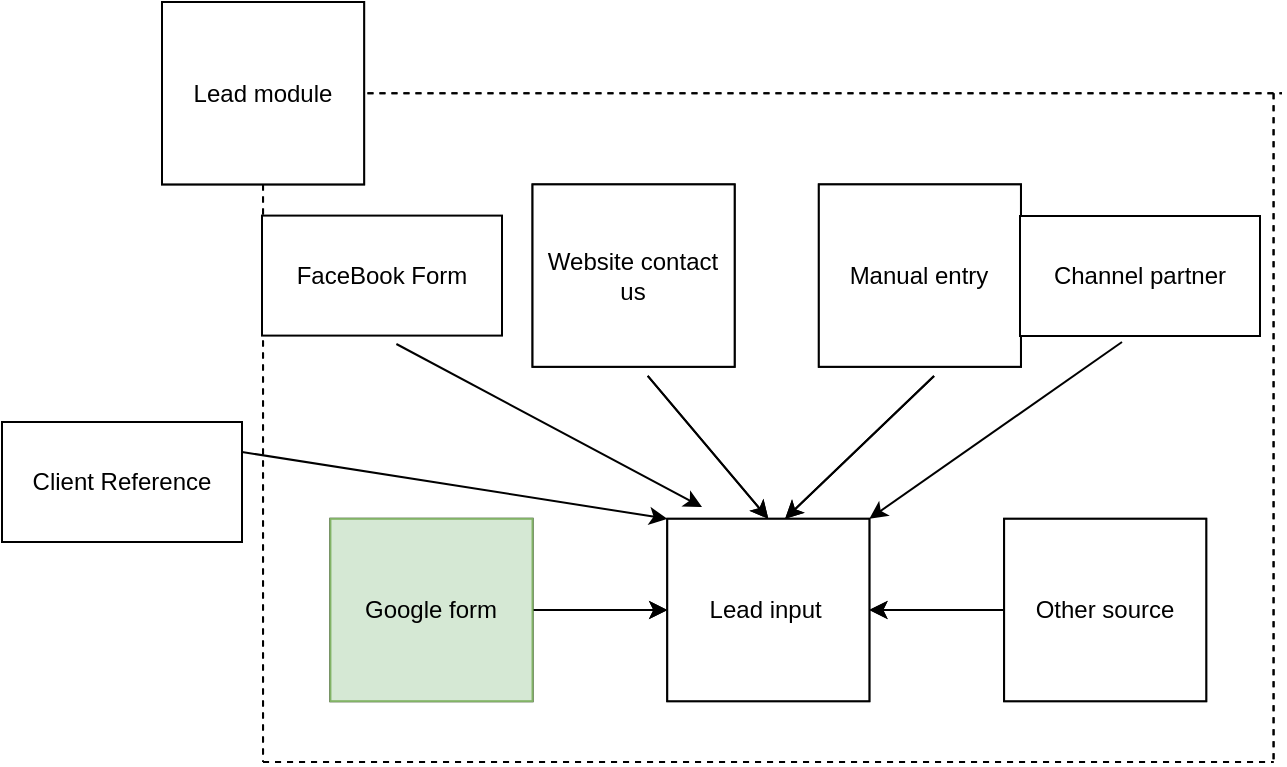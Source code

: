 <mxfile version="21.4.0" type="github">
  <diagram name="Page-1" id="rA6JARq4D4WdvBc8ScIa">
    <mxGraphModel dx="1050" dy="1681" grid="1" gridSize="10" guides="1" tooltips="1" connect="1" arrows="1" fold="1" page="1" pageScale="1" pageWidth="850" pageHeight="1100" math="0" shadow="0">
      <root>
        <mxCell id="0" />
        <mxCell id="1" parent="0" />
        <mxCell id="xuOPKl3gxGMBNxYLYo8e-30" value="" style="group" parent="1" vertex="1" connectable="0">
          <mxGeometry x="100" y="-130" width="560" height="380" as="geometry" />
        </mxCell>
        <mxCell id="xuOPKl3gxGMBNxYLYo8e-1" value="Lead input&amp;nbsp;" style="rounded=0;whiteSpace=wrap;html=1;movable=1;resizable=1;rotatable=1;deletable=1;editable=1;locked=0;connectable=1;" parent="xuOPKl3gxGMBNxYLYo8e-30" vertex="1">
          <mxGeometry x="252.632" y="258.4" width="101.053" height="91.2" as="geometry" />
        </mxCell>
        <mxCell id="xuOPKl3gxGMBNxYLYo8e-2" value="" style="endArrow=classic;html=1;rounded=0;entryX=0;entryY=0.5;entryDx=0;entryDy=0;movable=1;resizable=1;rotatable=1;deletable=1;editable=1;locked=0;connectable=1;" parent="xuOPKl3gxGMBNxYLYo8e-30" target="xuOPKl3gxGMBNxYLYo8e-1" edge="1">
          <mxGeometry width="50" height="50" relative="1" as="geometry">
            <mxPoint x="185.263" y="304" as="sourcePoint" />
            <mxPoint x="185.263" y="228" as="targetPoint" />
          </mxGeometry>
        </mxCell>
        <mxCell id="xuOPKl3gxGMBNxYLYo8e-3" value="" style="endArrow=classic;html=1;rounded=0;entryX=0.5;entryY=0;entryDx=0;entryDy=0;exitX=0.57;exitY=1.05;exitDx=0;exitDy=0;exitPerimeter=0;movable=1;resizable=1;rotatable=1;deletable=1;editable=1;locked=0;connectable=1;" parent="xuOPKl3gxGMBNxYLYo8e-30" source="xuOPKl3gxGMBNxYLYo8e-6" target="xuOPKl3gxGMBNxYLYo8e-1" edge="1">
          <mxGeometry width="50" height="50" relative="1" as="geometry">
            <mxPoint x="303.158" y="167.2" as="sourcePoint" />
            <mxPoint x="328.421" y="197.6" as="targetPoint" />
          </mxGeometry>
        </mxCell>
        <mxCell id="xuOPKl3gxGMBNxYLYo8e-5" value="" style="endArrow=classic;html=1;rounded=0;movable=1;resizable=1;rotatable=1;deletable=1;editable=1;locked=0;connectable=1;" parent="xuOPKl3gxGMBNxYLYo8e-30" edge="1">
          <mxGeometry width="50" height="50" relative="1" as="geometry">
            <mxPoint x="421.053" y="304" as="sourcePoint" />
            <mxPoint x="353.684" y="304" as="targetPoint" />
          </mxGeometry>
        </mxCell>
        <mxCell id="xuOPKl3gxGMBNxYLYo8e-6" value="Website contact us" style="rounded=0;whiteSpace=wrap;html=1;movable=1;resizable=1;rotatable=1;deletable=1;editable=1;locked=0;connectable=1;" parent="xuOPKl3gxGMBNxYLYo8e-30" vertex="1">
          <mxGeometry x="185.263" y="91.2" width="101.053" height="91.2" as="geometry" />
        </mxCell>
        <mxCell id="xuOPKl3gxGMBNxYLYo8e-7" value="Other source" style="rounded=0;whiteSpace=wrap;html=1;movable=1;resizable=1;rotatable=1;deletable=1;editable=1;locked=0;connectable=1;" parent="xuOPKl3gxGMBNxYLYo8e-30" vertex="1">
          <mxGeometry x="421.053" y="258.4" width="101.053" height="91.2" as="geometry" />
        </mxCell>
        <mxCell id="xuOPKl3gxGMBNxYLYo8e-8" value="Google form" style="rounded=0;whiteSpace=wrap;html=1;movable=1;resizable=1;rotatable=1;deletable=1;editable=1;locked=0;connectable=1;" parent="xuOPKl3gxGMBNxYLYo8e-30" vertex="1">
          <mxGeometry x="84.211" y="258.4" width="101.053" height="91.2" as="geometry" />
        </mxCell>
        <mxCell id="xuOPKl3gxGMBNxYLYo8e-9" value="" style="endArrow=classic;html=1;rounded=0;entryX=0.583;entryY=0;entryDx=0;entryDy=0;exitX=0.57;exitY=1.05;exitDx=0;exitDy=0;exitPerimeter=0;entryPerimeter=0;movable=1;resizable=1;rotatable=1;deletable=1;editable=1;locked=0;connectable=1;" parent="xuOPKl3gxGMBNxYLYo8e-30" source="xuOPKl3gxGMBNxYLYo8e-10" target="xuOPKl3gxGMBNxYLYo8e-1" edge="1">
          <mxGeometry width="50" height="50" relative="1" as="geometry">
            <mxPoint x="446.316" y="167.2" as="sourcePoint" />
            <mxPoint x="446.316" y="258.4" as="targetPoint" />
          </mxGeometry>
        </mxCell>
        <mxCell id="xuOPKl3gxGMBNxYLYo8e-10" value="Manual entry" style="rounded=0;whiteSpace=wrap;html=1;movable=1;resizable=1;rotatable=1;deletable=1;editable=1;locked=0;connectable=1;" parent="xuOPKl3gxGMBNxYLYo8e-30" vertex="1">
          <mxGeometry x="328.421" y="91.2" width="101.053" height="91.2" as="geometry" />
        </mxCell>
        <mxCell id="xuOPKl3gxGMBNxYLYo8e-11" value="" style="endArrow=none;dashed=1;html=1;rounded=0;movable=1;resizable=1;rotatable=1;deletable=1;editable=1;locked=0;connectable=1;" parent="xuOPKl3gxGMBNxYLYo8e-30" edge="1">
          <mxGeometry width="50" height="50" relative="1" as="geometry">
            <mxPoint x="50.526" y="380" as="sourcePoint" />
            <mxPoint x="555.789" y="380" as="targetPoint" />
          </mxGeometry>
        </mxCell>
        <mxCell id="xuOPKl3gxGMBNxYLYo8e-12" value="" style="endArrow=none;dashed=1;html=1;rounded=0;movable=1;resizable=1;rotatable=1;deletable=1;editable=1;locked=0;connectable=1;" parent="xuOPKl3gxGMBNxYLYo8e-30" source="xuOPKl3gxGMBNxYLYo8e-15" edge="1">
          <mxGeometry width="50" height="50" relative="1" as="geometry">
            <mxPoint x="50.526" y="45.6" as="sourcePoint" />
            <mxPoint x="50.526" y="380" as="targetPoint" />
          </mxGeometry>
        </mxCell>
        <mxCell id="xuOPKl3gxGMBNxYLYo8e-13" value="" style="endArrow=none;dashed=1;html=1;rounded=0;movable=1;resizable=1;rotatable=1;deletable=1;editable=1;locked=0;connectable=1;" parent="xuOPKl3gxGMBNxYLYo8e-30" edge="1">
          <mxGeometry width="50" height="50" relative="1" as="geometry">
            <mxPoint x="54.737" y="45.6" as="sourcePoint" />
            <mxPoint x="560" y="45.6" as="targetPoint" />
          </mxGeometry>
        </mxCell>
        <mxCell id="xuOPKl3gxGMBNxYLYo8e-14" value="" style="endArrow=none;dashed=1;html=1;rounded=0;movable=1;resizable=1;rotatable=1;deletable=1;editable=1;locked=0;connectable=1;" parent="xuOPKl3gxGMBNxYLYo8e-30" edge="1">
          <mxGeometry width="50" height="50" relative="1" as="geometry">
            <mxPoint x="555.789" y="45.6" as="sourcePoint" />
            <mxPoint x="555.789" y="380" as="targetPoint" />
          </mxGeometry>
        </mxCell>
        <mxCell id="xuOPKl3gxGMBNxYLYo8e-15" value="Lead module" style="rounded=0;whiteSpace=wrap;html=1;movable=1;resizable=1;rotatable=1;deletable=1;editable=1;locked=0;connectable=1;" parent="xuOPKl3gxGMBNxYLYo8e-30" vertex="1">
          <mxGeometry width="101.053" height="91.2" as="geometry" />
        </mxCell>
        <mxCell id="xuOPKl3gxGMBNxYLYo8e-16" value="Lead input&amp;nbsp;" style="rounded=0;whiteSpace=wrap;html=1;movable=1;resizable=1;rotatable=1;deletable=1;editable=1;locked=0;connectable=1;" parent="xuOPKl3gxGMBNxYLYo8e-30" vertex="1">
          <mxGeometry x="252.632" y="258.4" width="101.053" height="91.2" as="geometry" />
        </mxCell>
        <mxCell id="xuOPKl3gxGMBNxYLYo8e-17" value="" style="endArrow=classic;html=1;rounded=0;entryX=0;entryY=0.5;entryDx=0;entryDy=0;movable=1;resizable=1;rotatable=1;deletable=1;editable=1;locked=0;connectable=1;" parent="xuOPKl3gxGMBNxYLYo8e-30" target="xuOPKl3gxGMBNxYLYo8e-16" edge="1">
          <mxGeometry width="50" height="50" relative="1" as="geometry">
            <mxPoint x="185.263" y="304" as="sourcePoint" />
            <mxPoint x="185.263" y="228" as="targetPoint" />
          </mxGeometry>
        </mxCell>
        <mxCell id="xuOPKl3gxGMBNxYLYo8e-18" value="" style="endArrow=classic;html=1;rounded=0;entryX=0.5;entryY=0;entryDx=0;entryDy=0;exitX=0.57;exitY=1.05;exitDx=0;exitDy=0;exitPerimeter=0;movable=1;resizable=1;rotatable=1;deletable=1;editable=1;locked=0;connectable=1;" parent="xuOPKl3gxGMBNxYLYo8e-30" source="xuOPKl3gxGMBNxYLYo8e-20" target="xuOPKl3gxGMBNxYLYo8e-16" edge="1">
          <mxGeometry width="50" height="50" relative="1" as="geometry">
            <mxPoint x="303.158" y="167.2" as="sourcePoint" />
            <mxPoint x="328.421" y="197.6" as="targetPoint" />
          </mxGeometry>
        </mxCell>
        <mxCell id="xuOPKl3gxGMBNxYLYo8e-19" value="" style="endArrow=classic;html=1;rounded=0;movable=1;resizable=1;rotatable=1;deletable=1;editable=1;locked=0;connectable=1;" parent="xuOPKl3gxGMBNxYLYo8e-30" edge="1">
          <mxGeometry width="50" height="50" relative="1" as="geometry">
            <mxPoint x="421.053" y="304" as="sourcePoint" />
            <mxPoint x="353.684" y="304" as="targetPoint" />
          </mxGeometry>
        </mxCell>
        <mxCell id="xuOPKl3gxGMBNxYLYo8e-20" value="Website contact us" style="rounded=0;whiteSpace=wrap;html=1;movable=1;resizable=1;rotatable=1;deletable=1;editable=1;locked=0;connectable=1;" parent="xuOPKl3gxGMBNxYLYo8e-30" vertex="1">
          <mxGeometry x="185.263" y="91.2" width="101.053" height="91.2" as="geometry" />
        </mxCell>
        <mxCell id="xuOPKl3gxGMBNxYLYo8e-21" value="Other source" style="rounded=0;whiteSpace=wrap;html=1;movable=1;resizable=1;rotatable=1;deletable=1;editable=1;locked=0;connectable=1;" parent="xuOPKl3gxGMBNxYLYo8e-30" vertex="1">
          <mxGeometry x="421.053" y="258.4" width="101.053" height="91.2" as="geometry" />
        </mxCell>
        <mxCell id="xuOPKl3gxGMBNxYLYo8e-22" value="Google form" style="rounded=0;whiteSpace=wrap;html=1;movable=1;resizable=1;rotatable=1;deletable=1;editable=1;locked=0;connectable=1;fillColor=#d5e8d4;strokeColor=#82b366;" parent="xuOPKl3gxGMBNxYLYo8e-30" vertex="1">
          <mxGeometry x="84.211" y="258.4" width="101.053" height="91.2" as="geometry" />
        </mxCell>
        <mxCell id="xuOPKl3gxGMBNxYLYo8e-23" value="" style="endArrow=classic;html=1;rounded=0;entryX=0.583;entryY=0;entryDx=0;entryDy=0;exitX=0.57;exitY=1.05;exitDx=0;exitDy=0;exitPerimeter=0;entryPerimeter=0;movable=1;resizable=1;rotatable=1;deletable=1;editable=1;locked=0;connectable=1;" parent="xuOPKl3gxGMBNxYLYo8e-30" source="xuOPKl3gxGMBNxYLYo8e-24" target="xuOPKl3gxGMBNxYLYo8e-16" edge="1">
          <mxGeometry width="50" height="50" relative="1" as="geometry">
            <mxPoint x="446.316" y="167.2" as="sourcePoint" />
            <mxPoint x="446.316" y="258.4" as="targetPoint" />
          </mxGeometry>
        </mxCell>
        <mxCell id="xuOPKl3gxGMBNxYLYo8e-24" value="Manual entry" style="rounded=0;whiteSpace=wrap;html=1;movable=1;resizable=1;rotatable=1;deletable=1;editable=1;locked=0;connectable=1;" parent="xuOPKl3gxGMBNxYLYo8e-30" vertex="1">
          <mxGeometry x="328.421" y="91.2" width="101.053" height="91.2" as="geometry" />
        </mxCell>
        <mxCell id="xuOPKl3gxGMBNxYLYo8e-25" value="" style="endArrow=none;dashed=1;html=1;rounded=0;movable=1;resizable=1;rotatable=1;deletable=1;editable=1;locked=0;connectable=1;" parent="xuOPKl3gxGMBNxYLYo8e-30" edge="1">
          <mxGeometry width="50" height="50" relative="1" as="geometry">
            <mxPoint x="50.526" y="380" as="sourcePoint" />
            <mxPoint x="555.789" y="380" as="targetPoint" />
          </mxGeometry>
        </mxCell>
        <mxCell id="xuOPKl3gxGMBNxYLYo8e-26" value="" style="endArrow=none;dashed=1;html=1;rounded=0;movable=1;resizable=1;rotatable=1;deletable=1;editable=1;locked=0;connectable=1;" parent="xuOPKl3gxGMBNxYLYo8e-30" source="xuOPKl3gxGMBNxYLYo8e-29" edge="1">
          <mxGeometry width="50" height="50" relative="1" as="geometry">
            <mxPoint x="50.526" y="45.6" as="sourcePoint" />
            <mxPoint x="50.526" y="380" as="targetPoint" />
          </mxGeometry>
        </mxCell>
        <mxCell id="xuOPKl3gxGMBNxYLYo8e-27" value="" style="endArrow=none;dashed=1;html=1;rounded=0;movable=1;resizable=1;rotatable=1;deletable=1;editable=1;locked=0;connectable=1;" parent="xuOPKl3gxGMBNxYLYo8e-30" edge="1">
          <mxGeometry width="50" height="50" relative="1" as="geometry">
            <mxPoint x="54.737" y="45.6" as="sourcePoint" />
            <mxPoint x="560" y="45.6" as="targetPoint" />
          </mxGeometry>
        </mxCell>
        <mxCell id="xuOPKl3gxGMBNxYLYo8e-28" value="" style="endArrow=none;dashed=1;html=1;rounded=0;movable=1;resizable=1;rotatable=1;deletable=1;editable=1;locked=0;connectable=1;" parent="xuOPKl3gxGMBNxYLYo8e-30" edge="1">
          <mxGeometry width="50" height="50" relative="1" as="geometry">
            <mxPoint x="555.789" y="45.6" as="sourcePoint" />
            <mxPoint x="555.789" y="380" as="targetPoint" />
          </mxGeometry>
        </mxCell>
        <mxCell id="xuOPKl3gxGMBNxYLYo8e-29" value="Lead module" style="rounded=0;whiteSpace=wrap;html=1;movable=1;resizable=1;rotatable=1;deletable=1;editable=1;locked=0;connectable=1;" parent="xuOPKl3gxGMBNxYLYo8e-30" vertex="1">
          <mxGeometry width="101.053" height="91.2" as="geometry" />
        </mxCell>
        <mxCell id="abOgXbxUhgSiyXI8eWWq-1" value="FaceBook Form" style="rounded=0;whiteSpace=wrap;html=1;" vertex="1" parent="xuOPKl3gxGMBNxYLYo8e-30">
          <mxGeometry x="50" y="106.8" width="120" height="60" as="geometry" />
        </mxCell>
        <mxCell id="abOgXbxUhgSiyXI8eWWq-2" value="Channel partner" style="rounded=0;whiteSpace=wrap;html=1;" vertex="1" parent="xuOPKl3gxGMBNxYLYo8e-30">
          <mxGeometry x="429" y="107" width="120" height="60" as="geometry" />
        </mxCell>
        <mxCell id="abOgXbxUhgSiyXI8eWWq-5" value="" style="endArrow=classic;html=1;rounded=0;exitX=0.56;exitY=1.07;exitDx=0;exitDy=0;entryX=0.172;entryY=-0.064;entryDx=0;entryDy=0;exitPerimeter=0;entryPerimeter=0;" edge="1" parent="xuOPKl3gxGMBNxYLYo8e-30" source="abOgXbxUhgSiyXI8eWWq-1" target="xuOPKl3gxGMBNxYLYo8e-16">
          <mxGeometry width="50" height="50" relative="1" as="geometry">
            <mxPoint x="50" y="235" as="sourcePoint" />
            <mxPoint x="263" y="268" as="targetPoint" />
          </mxGeometry>
        </mxCell>
        <mxCell id="abOgXbxUhgSiyXI8eWWq-6" value="" style="endArrow=classic;html=1;rounded=0;exitX=0.425;exitY=1.05;exitDx=0;exitDy=0;entryX=1;entryY=0;entryDx=0;entryDy=0;exitPerimeter=0;" edge="1" parent="xuOPKl3gxGMBNxYLYo8e-30" source="abOgXbxUhgSiyXI8eWWq-2" target="xuOPKl3gxGMBNxYLYo8e-16">
          <mxGeometry width="50" height="50" relative="1" as="geometry">
            <mxPoint x="127" y="181" as="sourcePoint" />
            <mxPoint x="280" y="263" as="targetPoint" />
          </mxGeometry>
        </mxCell>
        <mxCell id="abOgXbxUhgSiyXI8eWWq-3" value="Client Reference" style="rounded=0;whiteSpace=wrap;html=1;" vertex="1" parent="1">
          <mxGeometry x="20" y="80" width="120" height="60" as="geometry" />
        </mxCell>
        <mxCell id="abOgXbxUhgSiyXI8eWWq-4" value="" style="endArrow=classic;html=1;rounded=0;exitX=1;exitY=0.25;exitDx=0;exitDy=0;entryX=0;entryY=0;entryDx=0;entryDy=0;" edge="1" parent="1" source="abOgXbxUhgSiyXI8eWWq-3" target="xuOPKl3gxGMBNxYLYo8e-16">
          <mxGeometry width="50" height="50" relative="1" as="geometry">
            <mxPoint x="400" y="130" as="sourcePoint" />
            <mxPoint x="230" y="80" as="targetPoint" />
          </mxGeometry>
        </mxCell>
      </root>
    </mxGraphModel>
  </diagram>
</mxfile>

